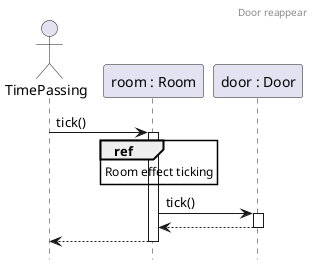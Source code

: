 @startuml DoorReappear
header Door reappear
hide footbox

actor time as "TimePassing"
participant room as "room : Room"
participant door as "door : Door"

time -> room ++: tick()
 
ref over room
    Room effect ticking
end ref
room -> door ++: tick()
return
return

@enduml